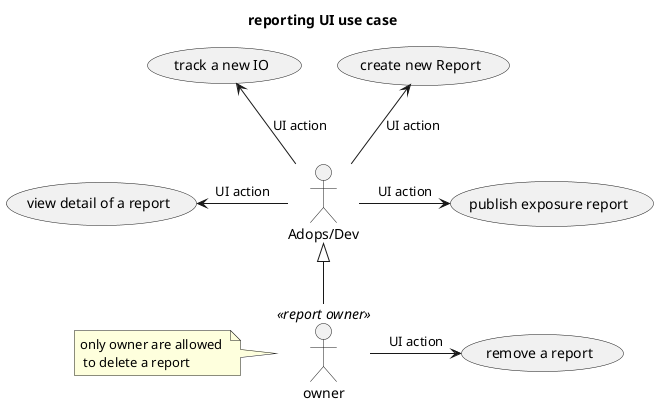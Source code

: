 @startuml
title reporting UI use case
'define use case
usecase "track a new IO" as case1
(create new Report) as (case2)
usecase "remove a report" as case3
usecase "publish exposure report" as case4
usecase "view detail of a report" as case5

'define actors
:Adops/Dev: as UIuser
actor owner << report owner >>

left to right direction
UIuser -up-> (case1) : UI action
case2 <-down- UIuser : UI action
case4 <-left- UIuser: UI action
case5 <- UIuser: UI action

top to bottom direction
UIuser <|-- owner
owner -> case3 : UI action
note left of owner : only owner are allowed \n to delete a report

@enduml